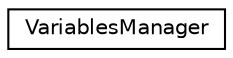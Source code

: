 digraph "Graphical Class Hierarchy"
{
  edge [fontname="Helvetica",fontsize="10",labelfontname="Helvetica",labelfontsize="10"];
  node [fontname="Helvetica",fontsize="10",shape=record];
  rankdir="LR";
  Node1 [label="VariablesManager",height=0.2,width=0.4,color="black", fillcolor="white", style="filled",URL="$class_variables_manager.html",tooltip="Classe de gestion de variables et de programmes. "];
}
